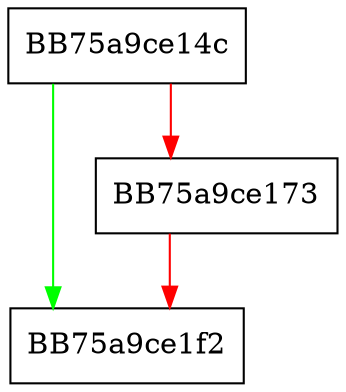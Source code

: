 digraph _get_process_model_id_max_version {
  node [shape="box"];
  graph [splines=ortho];
  BB75a9ce14c -> BB75a9ce1f2 [color="green"];
  BB75a9ce14c -> BB75a9ce173 [color="red"];
  BB75a9ce173 -> BB75a9ce1f2 [color="red"];
}